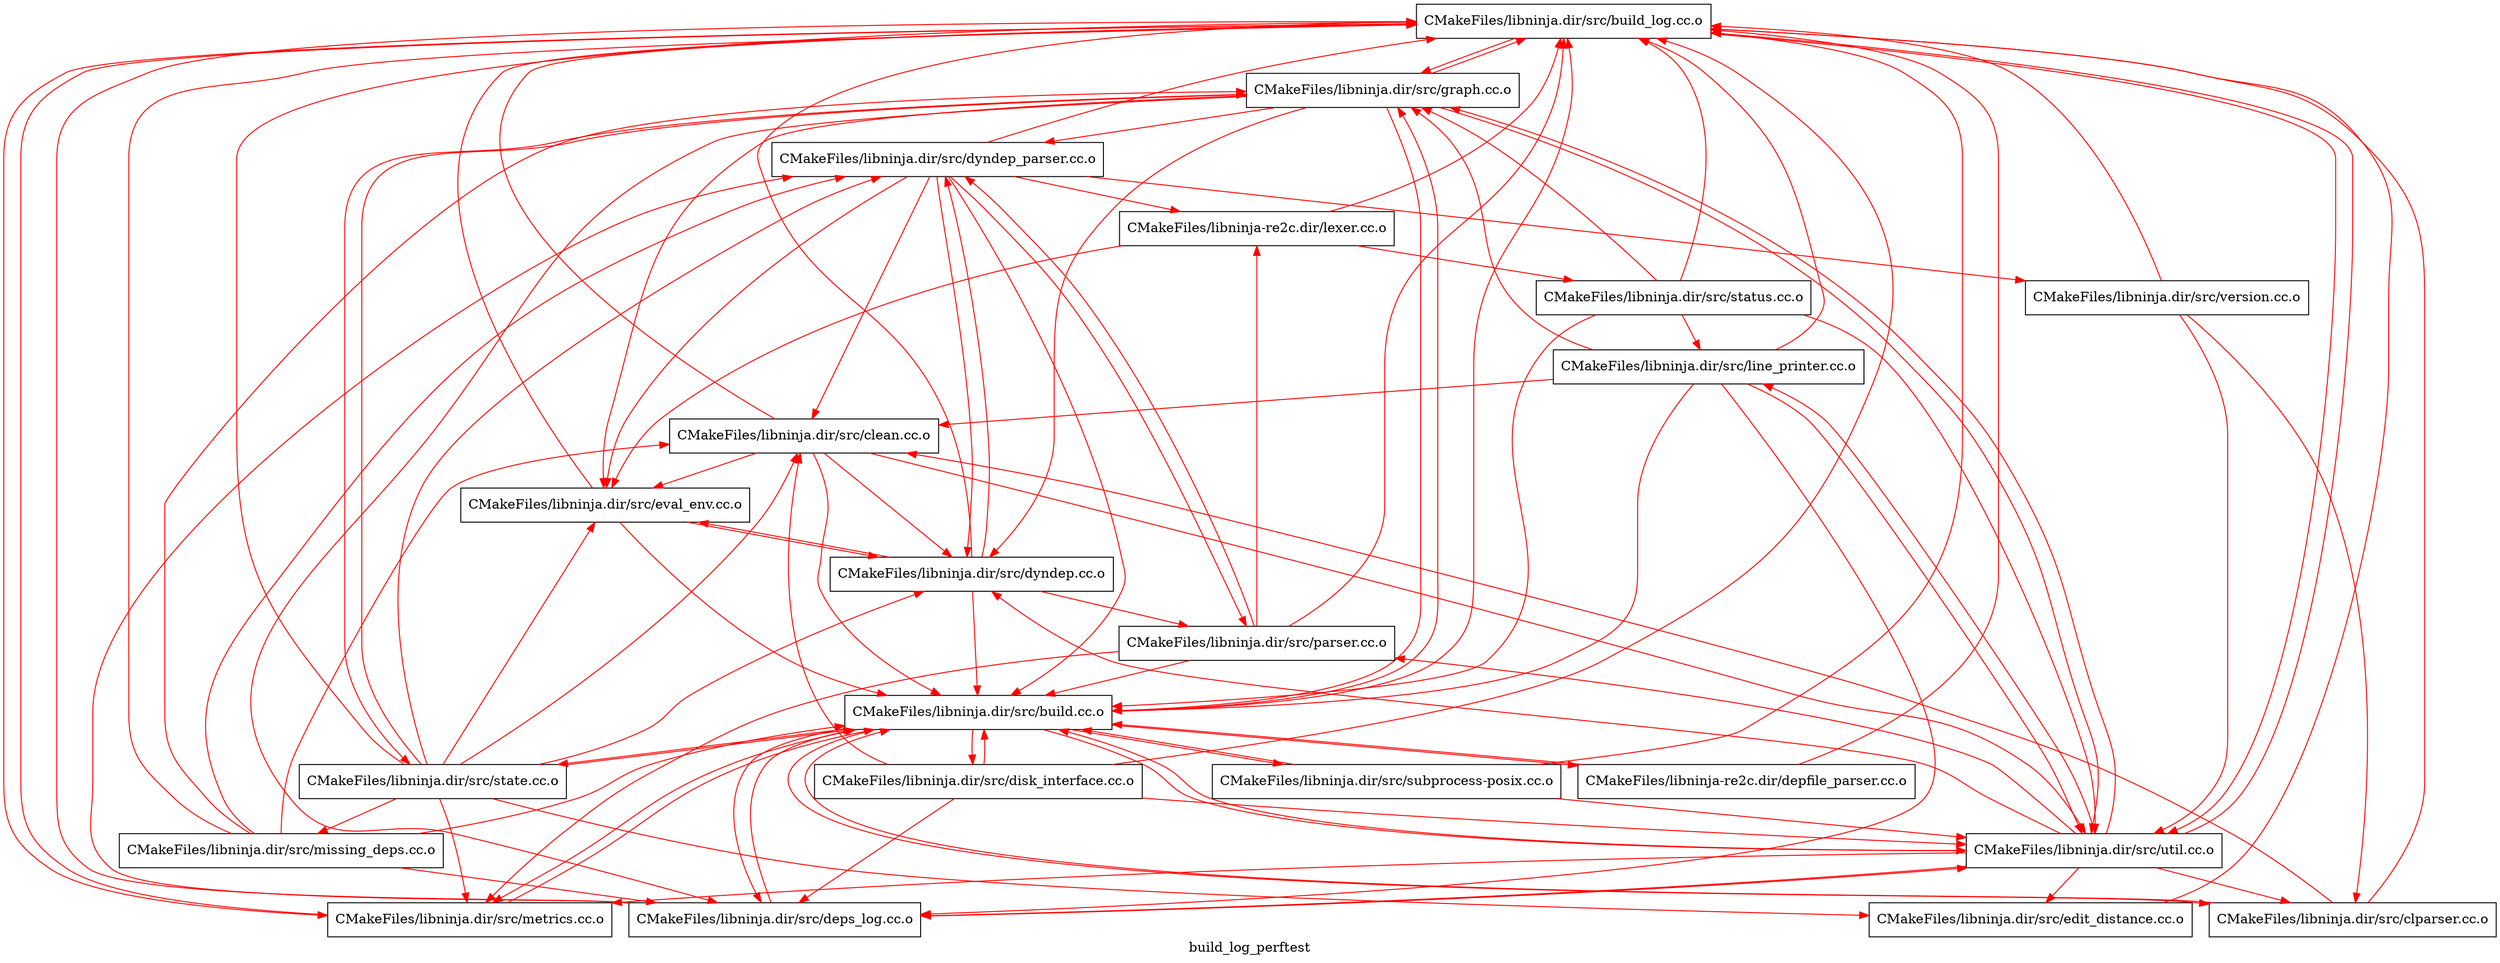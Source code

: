 digraph "build_log_perftest" {
	label="build_log_perftest";

	Node0x563e22819cd0 [shape=record,label="{CMakeFiles/libninja.dir/src/build_log.cc.o}"];
	Node0x563e22819cd0 -> Node0x563e22819730[color=red];
	Node0x563e22819cd0 -> Node0x563e2281a228[color=red];
	Node0x563e22819cd0 -> Node0x563e22819d18[color=red];
	Node0x563e2281a390 [shape=record,label="{CMakeFiles/libninja.dir/src/build.cc.o}"];
	Node0x563e2281a390 -> Node0x563e22819cd0[color=red];
	Node0x563e2281a390 -> Node0x563e22819ec8[color=red];
	Node0x563e2281a390 -> Node0x563e2281a420[color=red];
	Node0x563e2281a390 -> Node0x563e228196e8[color=red];
	Node0x563e2281a390 -> Node0x563e22819730[color=red];
	Node0x563e2281a390 -> Node0x563e2281a228[color=red];
	Node0x563e2281a390 -> Node0x563e2281a300[color=red];
	Node0x563e2281a390 -> Node0x563e22819d18[color=red];
	Node0x563e2281a390 -> Node0x563e228199b8[color=red];
	Node0x563e2281a390 -> Node0x563e22819df0[color=red];
	Node0x563e22819850 [shape=record,label="{CMakeFiles/libninja.dir/src/clean.cc.o}"];
	Node0x563e22819850 -> Node0x563e22819cd0[color=red];
	Node0x563e22819850 -> Node0x563e2281a390[color=red];
	Node0x563e22819850 -> Node0x563e2281a4f8[color=red];
	Node0x563e22819850 -> Node0x563e2281a270[color=red];
	Node0x563e22819850 -> Node0x563e22819d18[color=red];
	Node0x563e22819ec8 [shape=record,label="{CMakeFiles/libninja.dir/src/clparser.cc.o}"];
	Node0x563e22819ec8 -> Node0x563e22819cd0[color=red];
	Node0x563e22819ec8 -> Node0x563e2281a390[color=red];
	Node0x563e22819ec8 -> Node0x563e22819850[color=red];
	Node0x563e2281a4f8 [shape=record,label="{CMakeFiles/libninja.dir/src/dyndep.cc.o}"];
	Node0x563e2281a4f8 -> Node0x563e22819cd0[color=red];
	Node0x563e2281a4f8 -> Node0x563e2281a390[color=red];
	Node0x563e2281a4f8 -> Node0x563e22819a48[color=red];
	Node0x563e2281a4f8 -> Node0x563e2281a270[color=red];
	Node0x563e2281a4f8 -> Node0x563e2281a6a8[color=red];
	Node0x563e22819a48 [shape=record,label="{CMakeFiles/libninja.dir/src/dyndep_parser.cc.o}"];
	Node0x563e22819a48 -> Node0x563e22819cd0[color=red];
	Node0x563e22819a48 -> Node0x563e2281a390[color=red];
	Node0x563e22819a48 -> Node0x563e22819850[color=red];
	Node0x563e22819a48 -> Node0x563e2281a4f8[color=red];
	Node0x563e22819a48 -> Node0x563e2281a270[color=red];
	Node0x563e22819a48 -> Node0x563e2281a6a8[color=red];
	Node0x563e22819a48 -> Node0x563e22819fe8[color=red];
	Node0x563e22819a48 -> Node0x563e2281a030[color=red];
	Node0x563e2281a420 [shape=record,label="{CMakeFiles/libninja.dir/src/deps_log.cc.o}"];
	Node0x563e2281a420 -> Node0x563e22819cd0[color=red];
	Node0x563e2281a420 -> Node0x563e2281a390[color=red];
	Node0x563e2281a420 -> Node0x563e22819a48[color=red];
	Node0x563e2281a420 -> Node0x563e22819d18[color=red];
	Node0x563e228196e8 [shape=record,label="{CMakeFiles/libninja.dir/src/disk_interface.cc.o}"];
	Node0x563e228196e8 -> Node0x563e22819cd0[color=red];
	Node0x563e228196e8 -> Node0x563e2281a390[color=red];
	Node0x563e228196e8 -> Node0x563e22819850[color=red];
	Node0x563e228196e8 -> Node0x563e2281a420[color=red];
	Node0x563e228196e8 -> Node0x563e22819d18[color=red];
	Node0x563e2281a738 [shape=record,label="{CMakeFiles/libninja.dir/src/edit_distance.cc.o}"];
	Node0x563e2281a738 -> Node0x563e22819cd0[color=red];
	Node0x563e2281a270 [shape=record,label="{CMakeFiles/libninja.dir/src/eval_env.cc.o}"];
	Node0x563e2281a270 -> Node0x563e22819cd0[color=red];
	Node0x563e2281a270 -> Node0x563e2281a390[color=red];
	Node0x563e2281a270 -> Node0x563e2281a4f8[color=red];
	Node0x563e22819730 [shape=record,label="{CMakeFiles/libninja.dir/src/graph.cc.o}"];
	Node0x563e22819730 -> Node0x563e22819cd0[color=red];
	Node0x563e22819730 -> Node0x563e2281a390[color=red];
	Node0x563e22819730 -> Node0x563e2281a4f8[color=red];
	Node0x563e22819730 -> Node0x563e22819a48[color=red];
	Node0x563e22819730 -> Node0x563e2281a420[color=red];
	Node0x563e22819730 -> Node0x563e2281a270[color=red];
	Node0x563e22819730 -> Node0x563e2281a300[color=red];
	Node0x563e22819730 -> Node0x563e22819d18[color=red];
	Node0x563e22819bb0 [shape=record,label="{CMakeFiles/libninja.dir/src/line_printer.cc.o}"];
	Node0x563e22819bb0 -> Node0x563e22819cd0[color=red];
	Node0x563e22819bb0 -> Node0x563e2281a390[color=red];
	Node0x563e22819bb0 -> Node0x563e22819850[color=red];
	Node0x563e22819bb0 -> Node0x563e2281a420[color=red];
	Node0x563e22819bb0 -> Node0x563e22819730[color=red];
	Node0x563e22819bb0 -> Node0x563e22819d18[color=red];
	Node0x563e2281a228 [shape=record,label="{CMakeFiles/libninja.dir/src/metrics.cc.o}"];
	Node0x563e2281a228 -> Node0x563e22819cd0[color=red];
	Node0x563e2281a228 -> Node0x563e2281a390[color=red];
	Node0x563e22819ad8 [shape=record,label="{CMakeFiles/libninja.dir/src/missing_deps.cc.o}"];
	Node0x563e22819ad8 -> Node0x563e22819cd0[color=red];
	Node0x563e22819ad8 -> Node0x563e2281a390[color=red];
	Node0x563e22819ad8 -> Node0x563e22819850[color=red];
	Node0x563e22819ad8 -> Node0x563e22819a48[color=red];
	Node0x563e22819ad8 -> Node0x563e2281a420[color=red];
	Node0x563e22819ad8 -> Node0x563e22819730[color=red];
	Node0x563e2281a6a8 [shape=record,label="{CMakeFiles/libninja.dir/src/parser.cc.o}"];
	Node0x563e2281a6a8 -> Node0x563e22819cd0[color=red];
	Node0x563e2281a6a8 -> Node0x563e2281a390[color=red];
	Node0x563e2281a6a8 -> Node0x563e22819a48[color=red];
	Node0x563e2281a6a8 -> Node0x563e2281a228[color=red];
	Node0x563e2281a6a8 -> Node0x563e2281a030[color=red];
	Node0x563e2281a300 [shape=record,label="{CMakeFiles/libninja.dir/src/state.cc.o}"];
	Node0x563e2281a300 -> Node0x563e22819cd0[color=red];
	Node0x563e2281a300 -> Node0x563e2281a390[color=red];
	Node0x563e2281a300 -> Node0x563e22819850[color=red];
	Node0x563e2281a300 -> Node0x563e2281a4f8[color=red];
	Node0x563e2281a300 -> Node0x563e22819a48[color=red];
	Node0x563e2281a300 -> Node0x563e2281a738[color=red];
	Node0x563e2281a300 -> Node0x563e2281a270[color=red];
	Node0x563e2281a300 -> Node0x563e22819730[color=red];
	Node0x563e2281a300 -> Node0x563e2281a228[color=red];
	Node0x563e2281a300 -> Node0x563e22819ad8[color=red];
	Node0x563e2281a348 [shape=record,label="{CMakeFiles/libninja.dir/src/status.cc.o}"];
	Node0x563e2281a348 -> Node0x563e22819cd0[color=red];
	Node0x563e2281a348 -> Node0x563e2281a390[color=red];
	Node0x563e2281a348 -> Node0x563e22819730[color=red];
	Node0x563e2281a348 -> Node0x563e22819bb0[color=red];
	Node0x563e2281a348 -> Node0x563e22819d18[color=red];
	Node0x563e22819d18 [shape=record,label="{CMakeFiles/libninja.dir/src/util.cc.o}"];
	Node0x563e22819d18 -> Node0x563e22819cd0[color=red];
	Node0x563e22819d18 -> Node0x563e2281a390[color=red];
	Node0x563e22819d18 -> Node0x563e22819ec8[color=red];
	Node0x563e22819d18 -> Node0x563e2281a4f8[color=red];
	Node0x563e22819d18 -> Node0x563e2281a420[color=red];
	Node0x563e22819d18 -> Node0x563e2281a738[color=red];
	Node0x563e22819d18 -> Node0x563e22819730[color=red];
	Node0x563e22819d18 -> Node0x563e22819bb0[color=red];
	Node0x563e22819d18 -> Node0x563e2281a228[color=red];
	Node0x563e22819d18 -> Node0x563e2281a6a8[color=red];
	Node0x563e22819fe8 [shape=record,label="{CMakeFiles/libninja.dir/src/version.cc.o}"];
	Node0x563e22819fe8 -> Node0x563e22819cd0[color=red];
	Node0x563e22819fe8 -> Node0x563e22819ec8[color=red];
	Node0x563e22819fe8 -> Node0x563e22819d18[color=red];
	Node0x563e228199b8 [shape=record,label="{CMakeFiles/libninja.dir/src/subprocess-posix.cc.o}"];
	Node0x563e228199b8 -> Node0x563e22819cd0[color=red];
	Node0x563e228199b8 -> Node0x563e2281a390[color=red];
	Node0x563e228199b8 -> Node0x563e22819d18[color=red];
	Node0x563e22819df0 [shape=record,label="{CMakeFiles/libninja-re2c.dir/depfile_parser.cc.o}"];
	Node0x563e22819df0 -> Node0x563e22819cd0[color=red];
	Node0x563e22819df0 -> Node0x563e2281a390[color=red];
	Node0x563e2281a030 [shape=record,label="{CMakeFiles/libninja-re2c.dir/lexer.cc.o}"];
	Node0x563e2281a030 -> Node0x563e22819cd0[color=red];
	Node0x563e2281a030 -> Node0x563e2281a270[color=red];
	Node0x563e2281a030 -> Node0x563e2281a348[color=red];
}
